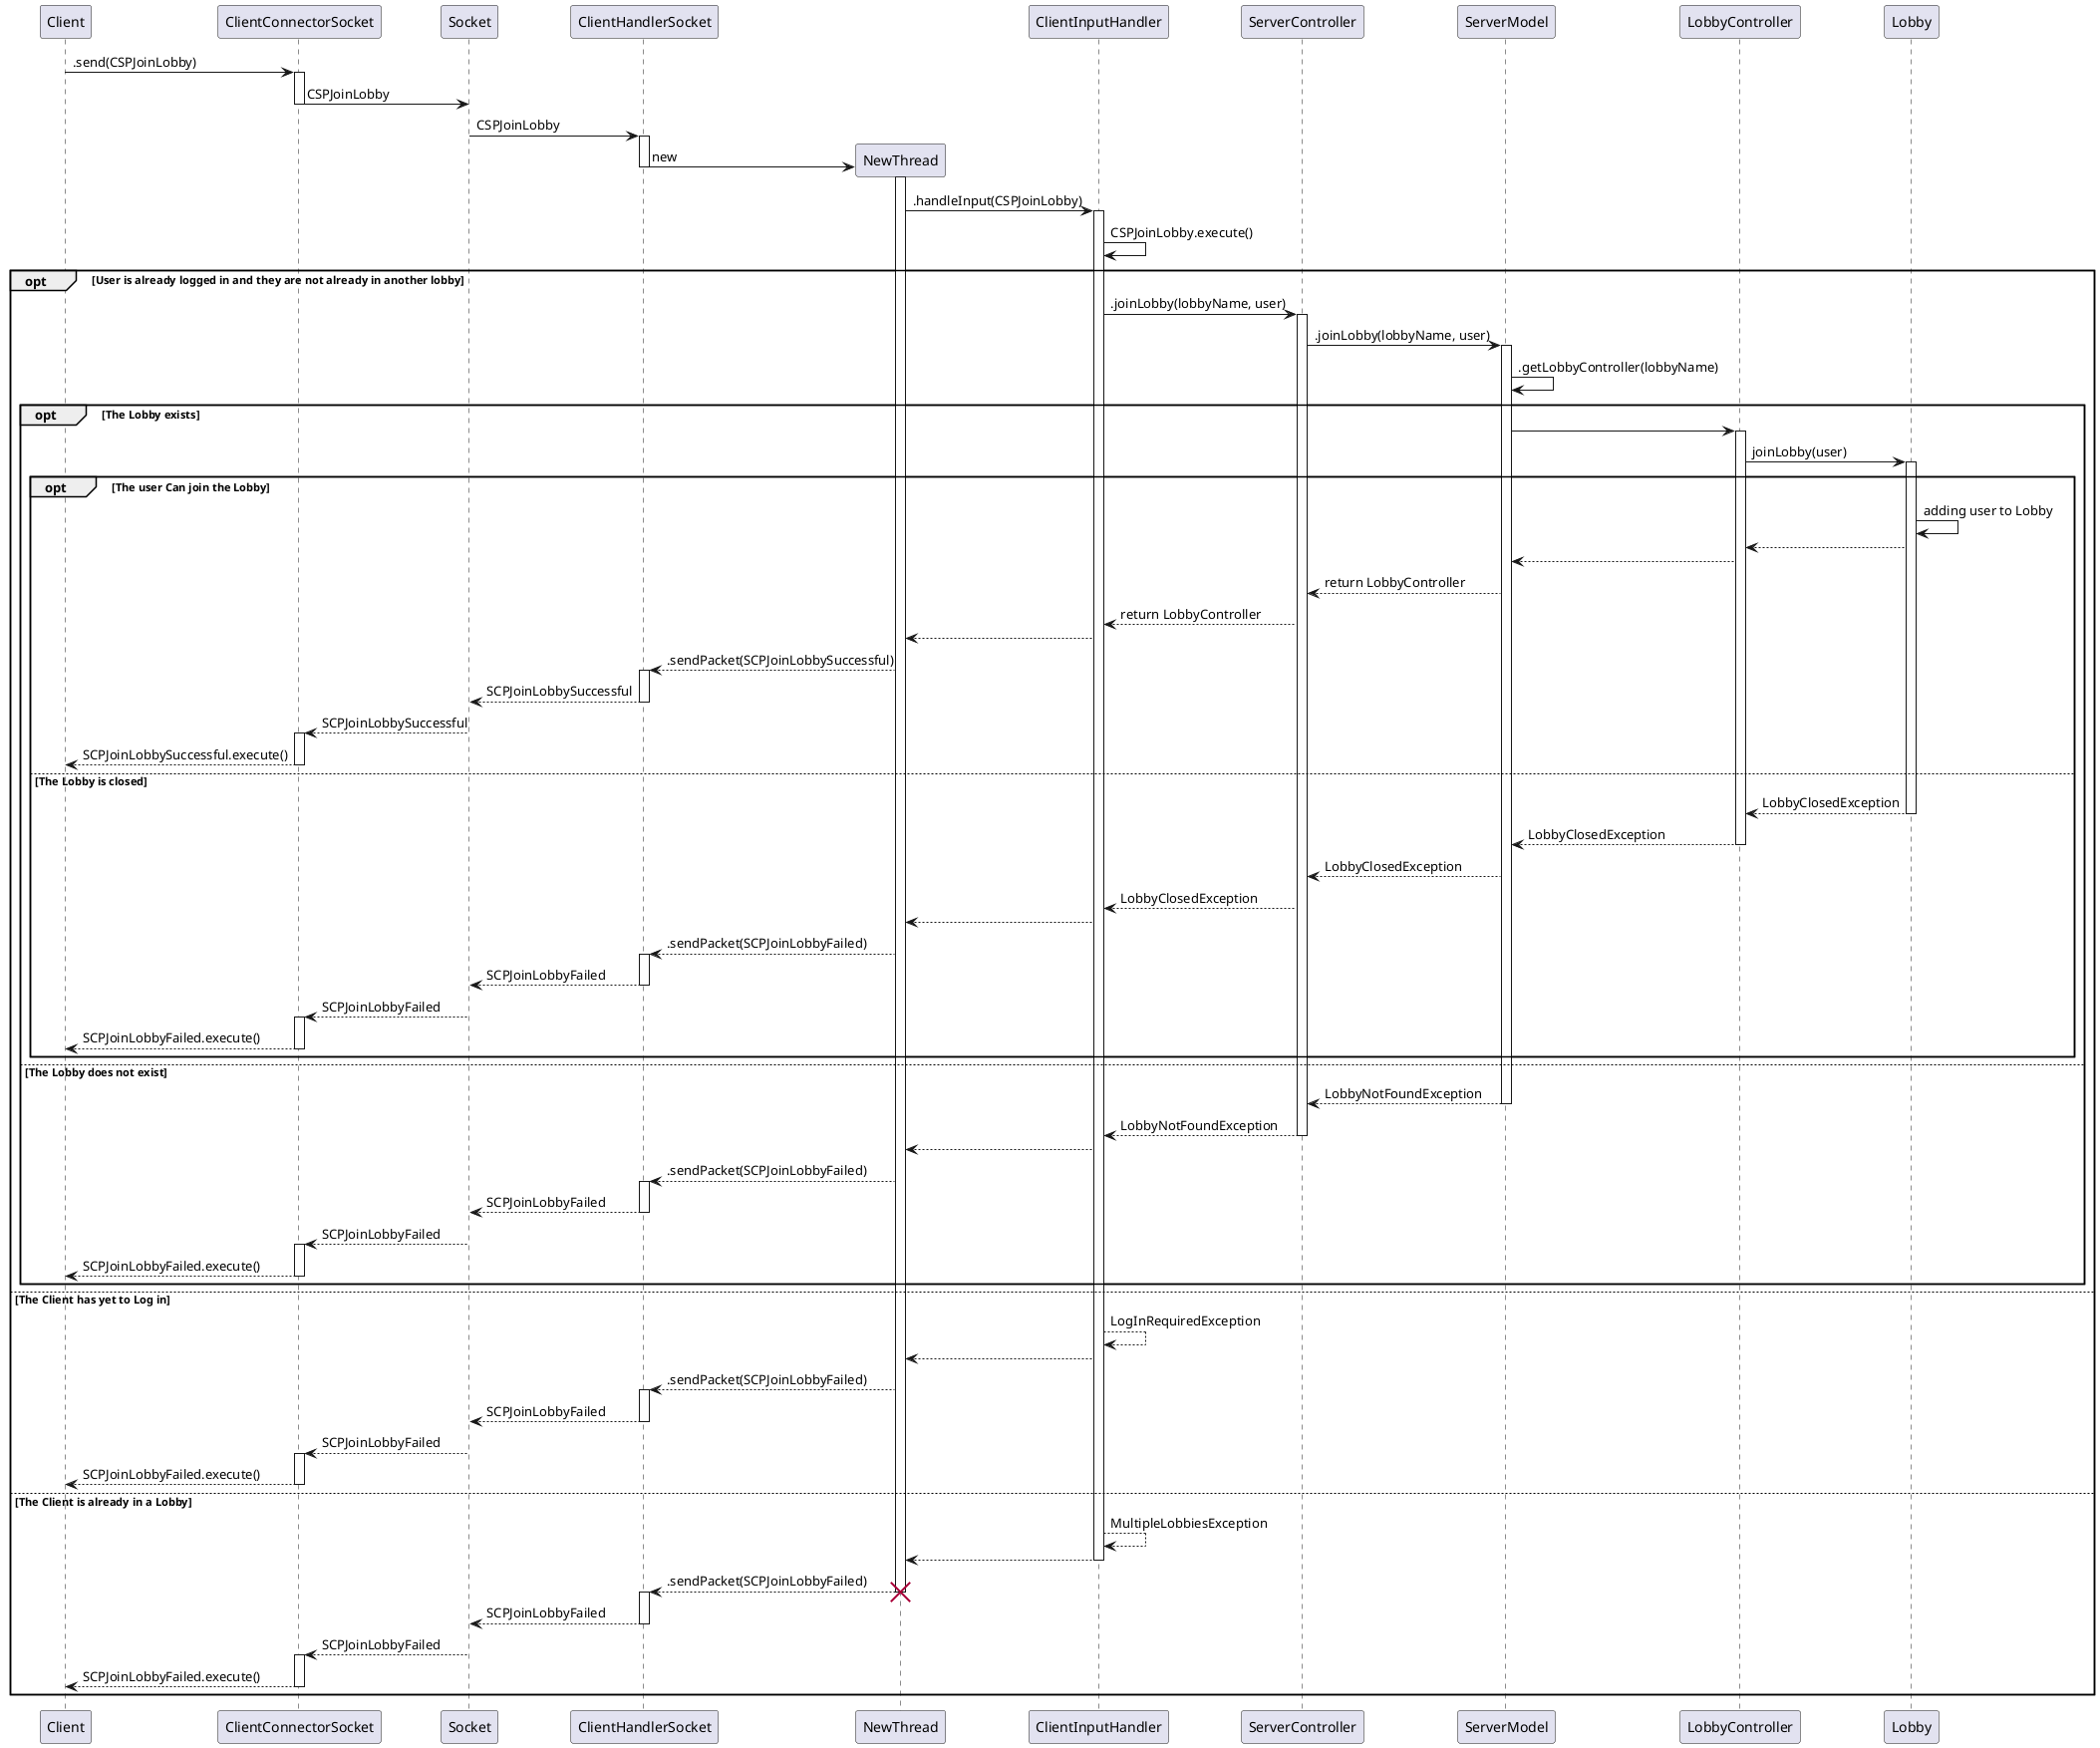 @startuml

participant Client
participant ClientConnectorSocket
participant Socket
participant ClientHandlerSocket
participant NewThread
participant ClientInputHandler
participant ServerController
participant ServerModel
participant LobbyController
participant Lobby

Client -> ClientConnectorSocket : .send(CSPJoinLobby)
activate ClientConnectorSocket
ClientConnectorSocket -> Socket : CSPJoinLobby
deactivate ClientConnectorSocket
Socket -> ClientHandlerSocket : CSPJoinLobby
activate ClientHandlerSocket
create NewThread
ClientHandlerSocket -> NewThread : new
activate NewThread
deactivate ClientHandlerSocket
NewThread -> ClientInputHandler : .handleInput(CSPJoinLobby)
activate ClientInputHandler
ClientInputHandler -> ClientInputHandler : CSPJoinLobby.execute()

    opt User is already logged in and they are not already in another lobby
    ClientInputHandler -> ServerController : .joinLobby(lobbyName, user)
    activate ServerController
    ServerController -> ServerModel : .joinLobby(lobbyName, user)
    activate ServerModel
    ServerModel -> ServerModel : .getLobbyController(lobbyName)

        opt The Lobby exists
        ServerModel -> LobbyController
        activate LobbyController
        LobbyController -> Lobby : joinLobby(user)
        activate Lobby

            opt The user Can join the Lobby
            Lobby -> Lobby : adding user to Lobby
            Lobby --> LobbyController
            LobbyController --> ServerModel
            ServerModel --> ServerController : return LobbyController
            ServerController --> ClientInputHandler : return LobbyController
            ClientInputHandler --> NewThread
            NewThread --> ClientHandlerSocket : .sendPacket(SCPJoinLobbySuccessful)
            activate ClientHandlerSocket
            ClientHandlerSocket --> Socket : SCPJoinLobbySuccessful
            deactivate ClientHandlerSocket
            Socket --> ClientConnectorSocket : SCPJoinLobbySuccessful
            activate ClientConnectorSocket
            ClientConnectorSocket --> Client : SCPJoinLobbySuccessful.execute()
            deactivate ClientConnectorSocket

            else The Lobby is closed
            Lobby --> LobbyController : LobbyClosedException
            deactivate Lobby
            LobbyController --> ServerModel : LobbyClosedException
            deactivate LobbyController
            ServerModel --> ServerController : LobbyClosedException
            ServerController --> ClientInputHandler : LobbyClosedException
            ClientInputHandler --> NewThread
            NewThread --> ClientHandlerSocket : .sendPacket(SCPJoinLobbyFailed)
            activate ClientHandlerSocket
            ClientHandlerSocket --> Socket : SCPJoinLobbyFailed
            deactivate ClientHandlerSocket
            Socket --> ClientConnectorSocket : SCPJoinLobbyFailed
            activate ClientConnectorSocket
            ClientConnectorSocket --> Client : SCPJoinLobbyFailed.execute()
            deactivate ClientConnectorSocket
            end

        else The Lobby does not exist
        ServerModel --> ServerController : LobbyNotFoundException
        deactivate ServerModel
        ServerController --> ClientInputHandler : LobbyNotFoundException
        deactivate ServerController
        ClientInputHandler --> NewThread
        NewThread --> ClientHandlerSocket : .sendPacket(SCPJoinLobbyFailed)
        activate ClientHandlerSocket
        ClientHandlerSocket --> Socket : SCPJoinLobbyFailed
        deactivate ClientHandlerSocket
        Socket --> ClientConnectorSocket : SCPJoinLobbyFailed
        activate ClientConnectorSocket
        ClientConnectorSocket --> Client : SCPJoinLobbyFailed.execute()
        deactivate ClientConnectorSocket
        end

    else The Client has yet to Log in
    ClientInputHandler --> ClientInputHandler : LogInRequiredException
    ClientInputHandler --> NewThread
    NewThread --> ClientHandlerSocket : .sendPacket(SCPJoinLobbyFailed)
    activate ClientHandlerSocket
    ClientHandlerSocket --> Socket : SCPJoinLobbyFailed
    deactivate ClientHandlerSocket
    Socket --> ClientConnectorSocket : SCPJoinLobbyFailed
    activate ClientConnectorSocket
    ClientConnectorSocket --> Client : SCPJoinLobbyFailed.execute()
    deactivate ClientConnectorSocket

    else The Client is already in a Lobby
    ClientInputHandler --> ClientInputHandler : MultipleLobbiesException
    ClientInputHandler --> NewThread
    deactivate ClientInputHandler
    NewThread --> ClientHandlerSocket : .sendPacket(SCPJoinLobbyFailed)
    destroy NewThread
    activate ClientHandlerSocket
    ClientHandlerSocket --> Socket : SCPJoinLobbyFailed
    deactivate ClientHandlerSocket
    Socket --> ClientConnectorSocket : SCPJoinLobbyFailed
    activate ClientConnectorSocket
    ClientConnectorSocket --> Client : SCPJoinLobbyFailed.execute()
    deactivate ClientConnectorSocket
    end

@enduml
